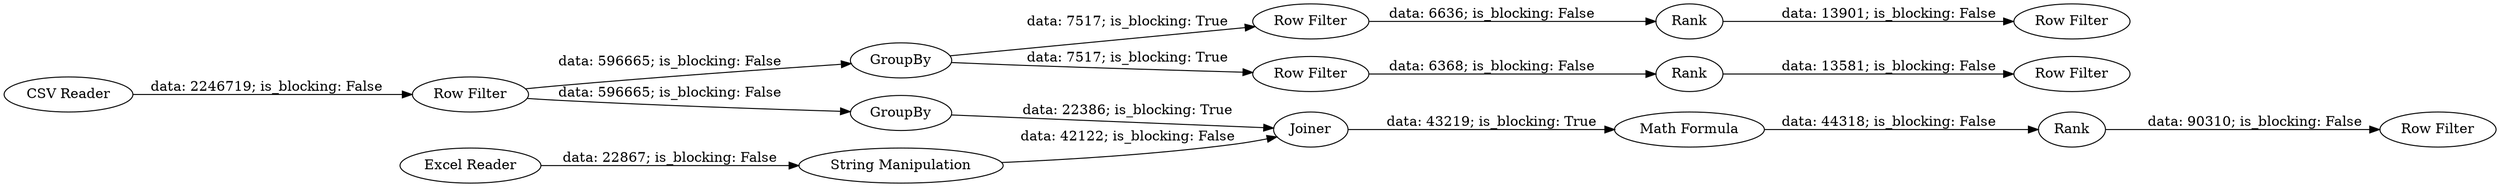 digraph {
	"571447504789854731_15" [label="String Manipulation"]
	"571447504789854731_12" [label="Row Filter"]
	"571447504789854731_2" [label="Excel Reader"]
	"571447504789854731_7" [label=GroupBy]
	"571447504789854731_5" [label="Row Filter"]
	"571447504789854731_13" [label=Rank]
	"571447504789854731_16" [label=Joiner]
	"571447504789854731_14" [label=GroupBy]
	"571447504789854731_19" [label="Row Filter"]
	"571447504789854731_8" [label="Row Filter"]
	"571447504789854731_17" [label="Math Formula"]
	"571447504789854731_1" [label="CSV Reader"]
	"571447504789854731_11" [label="Row Filter"]
	"571447504789854731_18" [label=Rank]
	"571447504789854731_4" [label="Row Filter"]
	"571447504789854731_10" [label=Rank]
	"571447504789854731_17" -> "571447504789854731_18" [label="data: 44318; is_blocking: False"]
	"571447504789854731_15" -> "571447504789854731_16" [label="data: 42122; is_blocking: False"]
	"571447504789854731_1" -> "571447504789854731_4" [label="data: 2246719; is_blocking: False"]
	"571447504789854731_5" -> "571447504789854731_10" [label="data: 6636; is_blocking: False"]
	"571447504789854731_7" -> "571447504789854731_8" [label="data: 7517; is_blocking: True"]
	"571447504789854731_4" -> "571447504789854731_14" [label="data: 596665; is_blocking: False"]
	"571447504789854731_13" -> "571447504789854731_12" [label="data: 13581; is_blocking: False"]
	"571447504789854731_10" -> "571447504789854731_11" [label="data: 13901; is_blocking: False"]
	"571447504789854731_7" -> "571447504789854731_5" [label="data: 7517; is_blocking: True"]
	"571447504789854731_2" -> "571447504789854731_15" [label="data: 22867; is_blocking: False"]
	"571447504789854731_8" -> "571447504789854731_13" [label="data: 6368; is_blocking: False"]
	"571447504789854731_16" -> "571447504789854731_17" [label="data: 43219; is_blocking: True"]
	"571447504789854731_4" -> "571447504789854731_7" [label="data: 596665; is_blocking: False"]
	"571447504789854731_18" -> "571447504789854731_19" [label="data: 90310; is_blocking: False"]
	"571447504789854731_14" -> "571447504789854731_16" [label="data: 22386; is_blocking: True"]
	rankdir=LR
}
